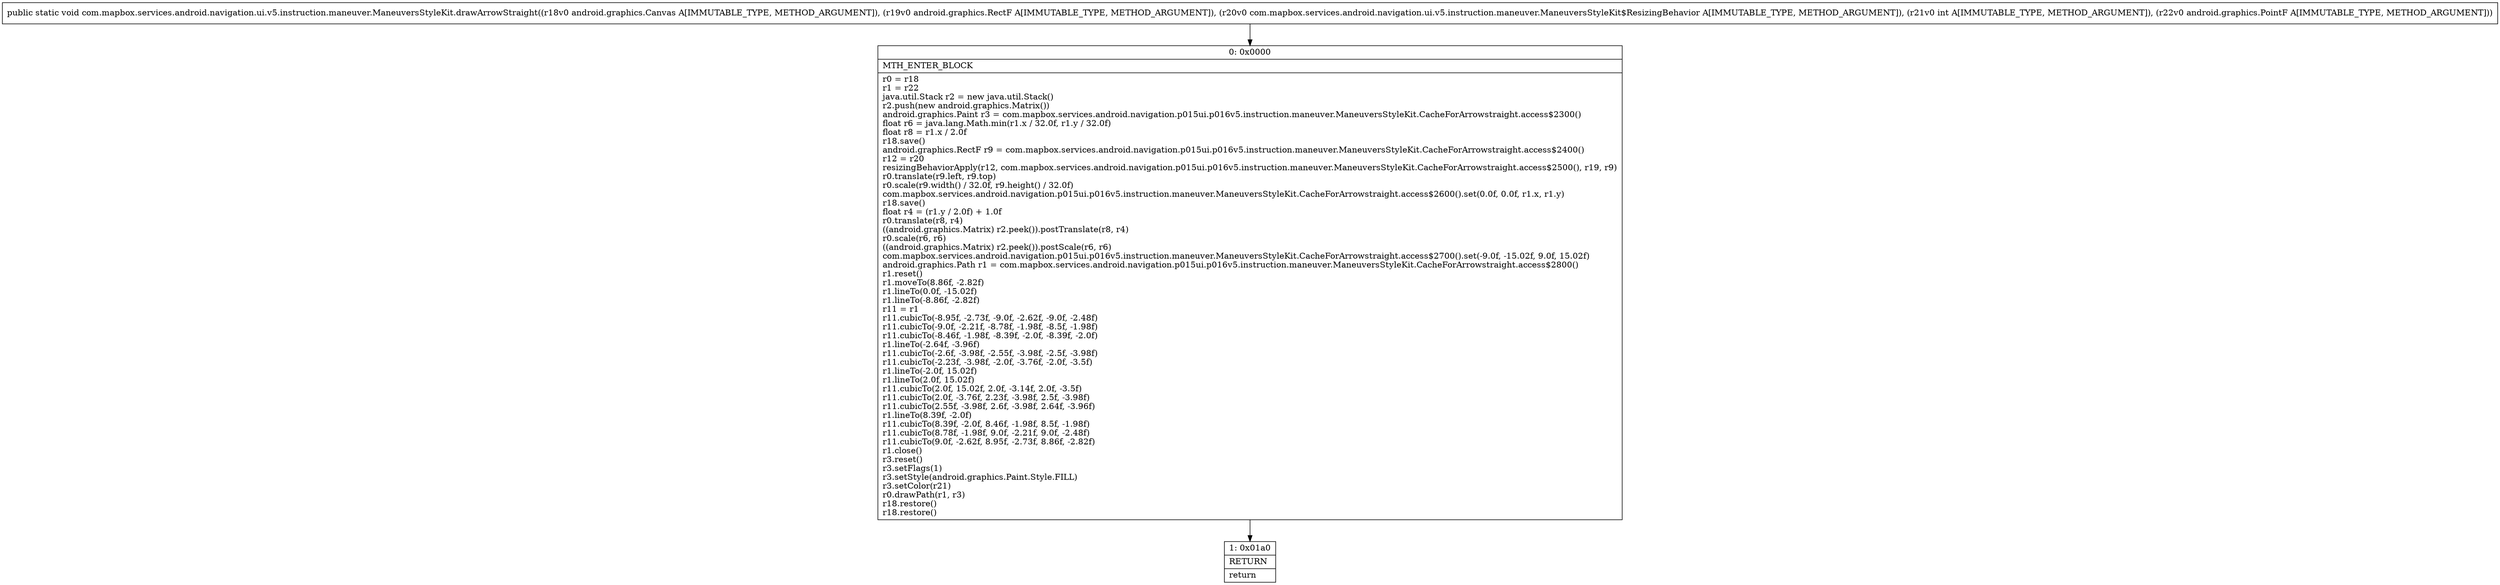 digraph "CFG forcom.mapbox.services.android.navigation.ui.v5.instruction.maneuver.ManeuversStyleKit.drawArrowStraight(Landroid\/graphics\/Canvas;Landroid\/graphics\/RectF;Lcom\/mapbox\/services\/android\/navigation\/ui\/v5\/instruction\/maneuver\/ManeuversStyleKit$ResizingBehavior;ILandroid\/graphics\/PointF;)V" {
Node_0 [shape=record,label="{0\:\ 0x0000|MTH_ENTER_BLOCK\l|r0 = r18\lr1 = r22\ljava.util.Stack r2 = new java.util.Stack()\lr2.push(new android.graphics.Matrix())\landroid.graphics.Paint r3 = com.mapbox.services.android.navigation.p015ui.p016v5.instruction.maneuver.ManeuversStyleKit.CacheForArrowstraight.access$2300()\lfloat r6 = java.lang.Math.min(r1.x \/ 32.0f, r1.y \/ 32.0f)\lfloat r8 = r1.x \/ 2.0f\lr18.save()\landroid.graphics.RectF r9 = com.mapbox.services.android.navigation.p015ui.p016v5.instruction.maneuver.ManeuversStyleKit.CacheForArrowstraight.access$2400()\lr12 = r20\lresizingBehaviorApply(r12, com.mapbox.services.android.navigation.p015ui.p016v5.instruction.maneuver.ManeuversStyleKit.CacheForArrowstraight.access$2500(), r19, r9)\lr0.translate(r9.left, r9.top)\lr0.scale(r9.width() \/ 32.0f, r9.height() \/ 32.0f)\lcom.mapbox.services.android.navigation.p015ui.p016v5.instruction.maneuver.ManeuversStyleKit.CacheForArrowstraight.access$2600().set(0.0f, 0.0f, r1.x, r1.y)\lr18.save()\lfloat r4 = (r1.y \/ 2.0f) + 1.0f\lr0.translate(r8, r4)\l((android.graphics.Matrix) r2.peek()).postTranslate(r8, r4)\lr0.scale(r6, r6)\l((android.graphics.Matrix) r2.peek()).postScale(r6, r6)\lcom.mapbox.services.android.navigation.p015ui.p016v5.instruction.maneuver.ManeuversStyleKit.CacheForArrowstraight.access$2700().set(\-9.0f, \-15.02f, 9.0f, 15.02f)\landroid.graphics.Path r1 = com.mapbox.services.android.navigation.p015ui.p016v5.instruction.maneuver.ManeuversStyleKit.CacheForArrowstraight.access$2800()\lr1.reset()\lr1.moveTo(8.86f, \-2.82f)\lr1.lineTo(0.0f, \-15.02f)\lr1.lineTo(\-8.86f, \-2.82f)\lr11 = r1\lr11.cubicTo(\-8.95f, \-2.73f, \-9.0f, \-2.62f, \-9.0f, \-2.48f)\lr11.cubicTo(\-9.0f, \-2.21f, \-8.78f, \-1.98f, \-8.5f, \-1.98f)\lr11.cubicTo(\-8.46f, \-1.98f, \-8.39f, \-2.0f, \-8.39f, \-2.0f)\lr1.lineTo(\-2.64f, \-3.96f)\lr11.cubicTo(\-2.6f, \-3.98f, \-2.55f, \-3.98f, \-2.5f, \-3.98f)\lr11.cubicTo(\-2.23f, \-3.98f, \-2.0f, \-3.76f, \-2.0f, \-3.5f)\lr1.lineTo(\-2.0f, 15.02f)\lr1.lineTo(2.0f, 15.02f)\lr11.cubicTo(2.0f, 15.02f, 2.0f, \-3.14f, 2.0f, \-3.5f)\lr11.cubicTo(2.0f, \-3.76f, 2.23f, \-3.98f, 2.5f, \-3.98f)\lr11.cubicTo(2.55f, \-3.98f, 2.6f, \-3.98f, 2.64f, \-3.96f)\lr1.lineTo(8.39f, \-2.0f)\lr11.cubicTo(8.39f, \-2.0f, 8.46f, \-1.98f, 8.5f, \-1.98f)\lr11.cubicTo(8.78f, \-1.98f, 9.0f, \-2.21f, 9.0f, \-2.48f)\lr11.cubicTo(9.0f, \-2.62f, 8.95f, \-2.73f, 8.86f, \-2.82f)\lr1.close()\lr3.reset()\lr3.setFlags(1)\lr3.setStyle(android.graphics.Paint.Style.FILL)\lr3.setColor(r21)\lr0.drawPath(r1, r3)\lr18.restore()\lr18.restore()\l}"];
Node_1 [shape=record,label="{1\:\ 0x01a0|RETURN\l|return\l}"];
MethodNode[shape=record,label="{public static void com.mapbox.services.android.navigation.ui.v5.instruction.maneuver.ManeuversStyleKit.drawArrowStraight((r18v0 android.graphics.Canvas A[IMMUTABLE_TYPE, METHOD_ARGUMENT]), (r19v0 android.graphics.RectF A[IMMUTABLE_TYPE, METHOD_ARGUMENT]), (r20v0 com.mapbox.services.android.navigation.ui.v5.instruction.maneuver.ManeuversStyleKit$ResizingBehavior A[IMMUTABLE_TYPE, METHOD_ARGUMENT]), (r21v0 int A[IMMUTABLE_TYPE, METHOD_ARGUMENT]), (r22v0 android.graphics.PointF A[IMMUTABLE_TYPE, METHOD_ARGUMENT])) }"];
MethodNode -> Node_0;
Node_0 -> Node_1;
}

